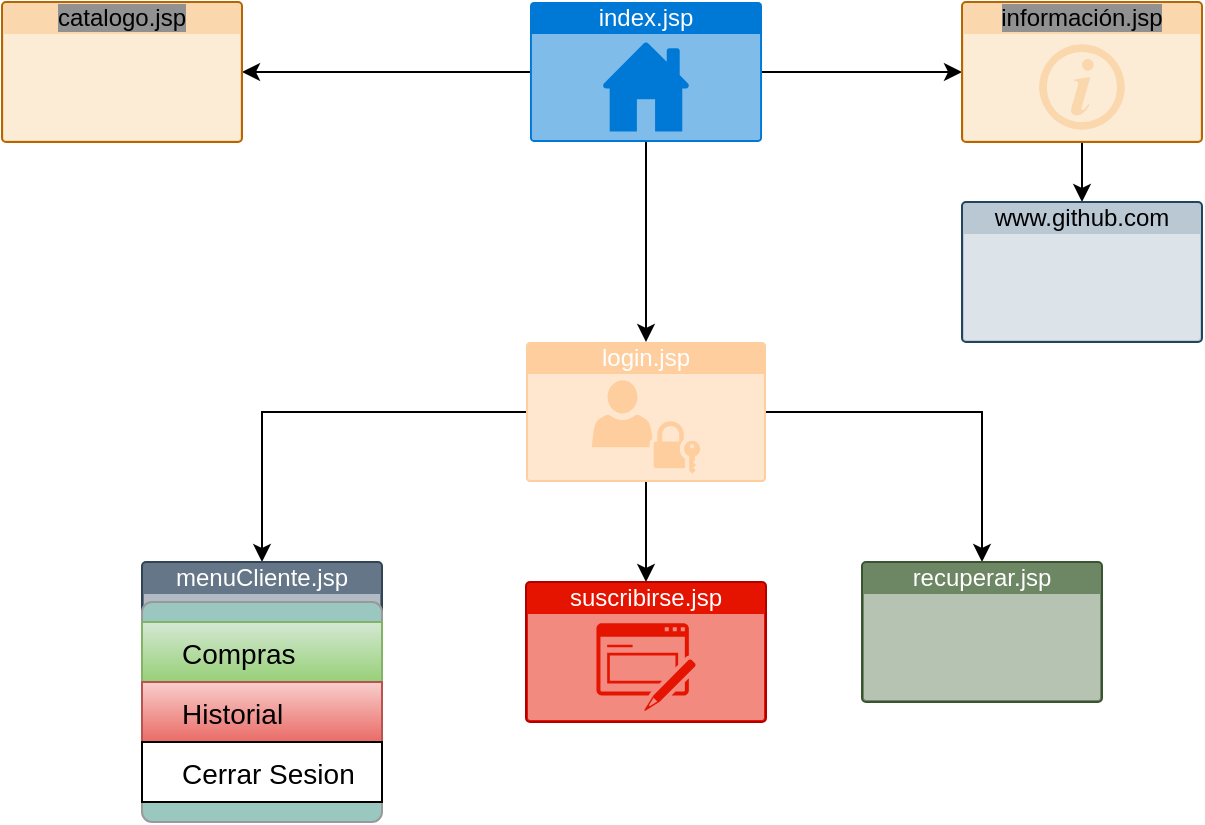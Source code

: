 <mxfile version="21.1.2">
  <diagram name="Página-1" id="jbPjTA9G6AgN6cEMBImG">
    <mxGraphModel dx="878" dy="532" grid="1" gridSize="10" guides="1" tooltips="1" connect="1" arrows="1" fold="1" page="1" pageScale="1" pageWidth="827" pageHeight="1169" math="0" shadow="0">
      <root>
        <mxCell id="0" />
        <mxCell id="1" parent="0" />
        <mxCell id="T-CuA5LMlalb8v_pwt_P-7" style="edgeStyle=orthogonalEdgeStyle;rounded=0;orthogonalLoop=1;jettySize=auto;html=1;entryX=0.5;entryY=0;entryDx=0;entryDy=0;entryPerimeter=0;" edge="1" parent="1" source="T-CuA5LMlalb8v_pwt_P-1" target="T-CuA5LMlalb8v_pwt_P-2">
          <mxGeometry relative="1" as="geometry">
            <mxPoint x="460" y="270" as="targetPoint" />
          </mxGeometry>
        </mxCell>
        <mxCell id="T-CuA5LMlalb8v_pwt_P-8" style="edgeStyle=orthogonalEdgeStyle;rounded=0;orthogonalLoop=1;jettySize=auto;html=1;" edge="1" parent="1" source="T-CuA5LMlalb8v_pwt_P-1" target="T-CuA5LMlalb8v_pwt_P-4">
          <mxGeometry relative="1" as="geometry" />
        </mxCell>
        <mxCell id="T-CuA5LMlalb8v_pwt_P-18" style="edgeStyle=orthogonalEdgeStyle;rounded=0;orthogonalLoop=1;jettySize=auto;html=1;entryX=0;entryY=0.5;entryDx=0;entryDy=0;entryPerimeter=0;" edge="1" parent="1" source="T-CuA5LMlalb8v_pwt_P-1" target="T-CuA5LMlalb8v_pwt_P-3">
          <mxGeometry relative="1" as="geometry" />
        </mxCell>
        <mxCell id="T-CuA5LMlalb8v_pwt_P-1" value="index.jsp&lt;br&gt;" style="html=1;whiteSpace=wrap;strokeColor=none;fillColor=#0079D6;labelPosition=center;verticalLabelPosition=middle;verticalAlign=top;align=center;fontSize=12;outlineConnect=0;spacingTop=-6;fontColor=#FFFFFF;sketch=0;shape=mxgraph.sitemap.home;" vertex="1" parent="1">
          <mxGeometry x="414" y="130" width="116" height="70" as="geometry" />
        </mxCell>
        <mxCell id="T-CuA5LMlalb8v_pwt_P-15" style="edgeStyle=orthogonalEdgeStyle;rounded=0;orthogonalLoop=1;jettySize=auto;html=1;entryX=0.5;entryY=0;entryDx=0;entryDy=0;entryPerimeter=0;" edge="1" parent="1" source="T-CuA5LMlalb8v_pwt_P-2" target="T-CuA5LMlalb8v_pwt_P-9">
          <mxGeometry relative="1" as="geometry" />
        </mxCell>
        <mxCell id="T-CuA5LMlalb8v_pwt_P-19" style="edgeStyle=orthogonalEdgeStyle;rounded=0;orthogonalLoop=1;jettySize=auto;html=1;entryX=0.5;entryY=0;entryDx=0;entryDy=0;entryPerimeter=0;" edge="1" parent="1" source="T-CuA5LMlalb8v_pwt_P-2" target="T-CuA5LMlalb8v_pwt_P-12">
          <mxGeometry relative="1" as="geometry" />
        </mxCell>
        <mxCell id="T-CuA5LMlalb8v_pwt_P-20" style="edgeStyle=orthogonalEdgeStyle;rounded=0;orthogonalLoop=1;jettySize=auto;html=1;entryX=0.5;entryY=0;entryDx=0;entryDy=0;entryPerimeter=0;" edge="1" parent="1" source="T-CuA5LMlalb8v_pwt_P-2" target="T-CuA5LMlalb8v_pwt_P-11">
          <mxGeometry relative="1" as="geometry" />
        </mxCell>
        <mxCell id="T-CuA5LMlalb8v_pwt_P-2" value="login.jsp&lt;br&gt;" style="html=1;whiteSpace=wrap;strokeColor=none;fillColor=#FFCE9F;labelPosition=center;verticalLabelPosition=middle;verticalAlign=top;align=center;fontSize=12;outlineConnect=0;spacingTop=-6;fontColor=#FFFFFF;sketch=0;shape=mxgraph.sitemap.login;" vertex="1" parent="1">
          <mxGeometry x="412" y="300" width="120" height="70" as="geometry" />
        </mxCell>
        <mxCell id="T-CuA5LMlalb8v_pwt_P-14" style="edgeStyle=orthogonalEdgeStyle;rounded=0;orthogonalLoop=1;jettySize=auto;html=1;entryX=0.5;entryY=0;entryDx=0;entryDy=0;entryPerimeter=0;" edge="1" parent="1" source="T-CuA5LMlalb8v_pwt_P-3" target="T-CuA5LMlalb8v_pwt_P-13">
          <mxGeometry relative="1" as="geometry" />
        </mxCell>
        <mxCell id="T-CuA5LMlalb8v_pwt_P-3" value="&lt;span style=&quot;background-color: rgb(145, 145, 145);&quot;&gt;información.jsp&lt;/span&gt;" style="html=1;whiteSpace=wrap;strokeColor=#b46504;fillColor=#fad7ac;labelPosition=center;verticalLabelPosition=middle;verticalAlign=top;align=center;fontSize=12;outlineConnect=0;spacingTop=-6;sketch=0;shape=mxgraph.sitemap.info;" vertex="1" parent="1">
          <mxGeometry x="630" y="130" width="120" height="70" as="geometry" />
        </mxCell>
        <mxCell id="T-CuA5LMlalb8v_pwt_P-4" value="&lt;span style=&quot;background-color: rgb(145, 145, 145);&quot;&gt;catalogo.jsp&lt;/span&gt;" style="html=1;whiteSpace=wrap;strokeColor=#b46504;fillColor=#fad7ac;labelPosition=center;verticalLabelPosition=middle;verticalAlign=top;align=center;fontSize=12;outlineConnect=0;spacingTop=-6;sketch=0;shape=mxgraph.sitemap.page;" vertex="1" parent="1">
          <mxGeometry x="150" y="130" width="120" height="70" as="geometry" />
        </mxCell>
        <mxCell id="T-CuA5LMlalb8v_pwt_P-9" value="menuCliente.jsp" style="html=1;whiteSpace=wrap;strokeColor=#314354;fillColor=#647687;labelPosition=center;verticalLabelPosition=middle;verticalAlign=top;align=center;fontSize=12;outlineConnect=0;spacingTop=-6;fontColor=#ffffff;sketch=0;shape=mxgraph.sitemap.page;" vertex="1" parent="1">
          <mxGeometry x="220" y="410" width="120" height="70" as="geometry" />
        </mxCell>
        <mxCell id="T-CuA5LMlalb8v_pwt_P-11" value="recuperar.jsp" style="html=1;whiteSpace=wrap;strokeColor=#3A5431;fillColor=#6d8764;labelPosition=center;verticalLabelPosition=middle;verticalAlign=top;align=center;fontSize=12;outlineConnect=0;spacingTop=-6;sketch=0;shape=mxgraph.sitemap.page;fontColor=#ffffff;" vertex="1" parent="1">
          <mxGeometry x="580" y="410" width="120" height="70" as="geometry" />
        </mxCell>
        <mxCell id="T-CuA5LMlalb8v_pwt_P-12" value="suscribirse.jsp&lt;br&gt;" style="html=1;whiteSpace=wrap;strokeColor=#B20000;fillColor=#e51400;labelPosition=center;verticalLabelPosition=middle;verticalAlign=top;align=center;fontSize=12;outlineConnect=0;spacingTop=-6;fontColor=#ffffff;sketch=0;shape=mxgraph.sitemap.form;" vertex="1" parent="1">
          <mxGeometry x="412" y="420" width="120" height="70" as="geometry" />
        </mxCell>
        <mxCell id="T-CuA5LMlalb8v_pwt_P-13" value="www.github.com" style="html=1;whiteSpace=wrap;strokeColor=#23445d;fillColor=#bac8d3;labelPosition=center;verticalLabelPosition=middle;verticalAlign=top;align=center;fontSize=12;outlineConnect=0;spacingTop=-6;sketch=0;shape=mxgraph.sitemap.page;" vertex="1" parent="1">
          <mxGeometry x="630" y="230" width="120" height="70" as="geometry" />
        </mxCell>
        <mxCell id="T-CuA5LMlalb8v_pwt_P-34" value="" style="html=1;shadow=0;dashed=0;shape=mxgraph.bootstrap.rrect;rSize=5;fillColor=#9AC7BF;strokeColor=#999999;" vertex="1" parent="1">
          <mxGeometry x="220" y="430" width="120" height="110" as="geometry" />
        </mxCell>
        <mxCell id="T-CuA5LMlalb8v_pwt_P-35" value="Compras" style="fillColor=#d5e8d4;strokeColor=#82b366;align=left;spacing=20;fontSize=14;gradientColor=#97d077;" vertex="1" parent="T-CuA5LMlalb8v_pwt_P-34">
          <mxGeometry width="120" height="30" relative="1" as="geometry">
            <mxPoint y="10" as="offset" />
          </mxGeometry>
        </mxCell>
        <mxCell id="T-CuA5LMlalb8v_pwt_P-36" value="Historial" style="fillColor=#f8cecc;strokeColor=#b85450;align=left;spacing=20;fontSize=14;gradientColor=#ea6b66;" vertex="1" parent="T-CuA5LMlalb8v_pwt_P-34">
          <mxGeometry width="120" height="30" relative="1" as="geometry">
            <mxPoint y="40" as="offset" />
          </mxGeometry>
        </mxCell>
        <mxCell id="T-CuA5LMlalb8v_pwt_P-37" value="Cerrar Sesion" style="align=left;spacing=20;fontSize=14;" vertex="1" parent="T-CuA5LMlalb8v_pwt_P-34">
          <mxGeometry width="120" height="30" relative="1" as="geometry">
            <mxPoint y="70" as="offset" />
          </mxGeometry>
        </mxCell>
      </root>
    </mxGraphModel>
  </diagram>
</mxfile>
